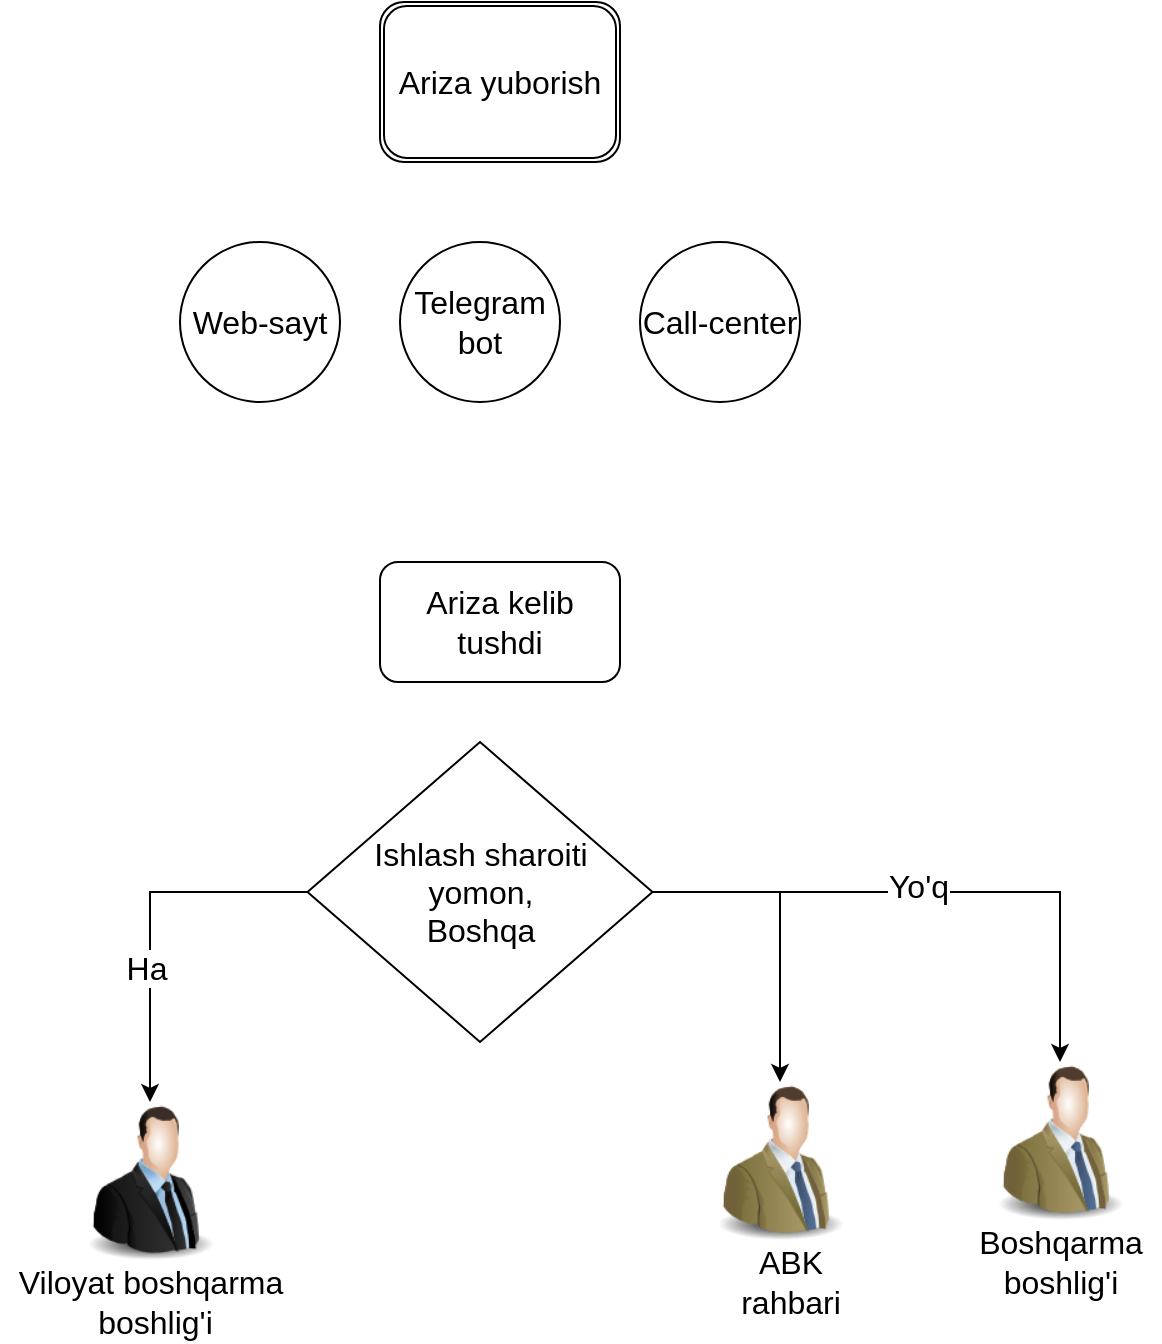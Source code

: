 <mxfile version="15.6.6" type="github">
  <diagram id="inNNHL4jC_mw0NiZv7Ve" name="Page-1">
    <mxGraphModel dx="2031" dy="1149" grid="1" gridSize="10" guides="1" tooltips="1" connect="1" arrows="1" fold="1" page="1" pageScale="1" pageWidth="850" pageHeight="1100" math="0" shadow="0">
      <root>
        <mxCell id="0" />
        <mxCell id="1" parent="0" />
        <mxCell id="mBkj3tF8xL0pVeo7LYhA-1" value="&lt;font style=&quot;font-size: 16px&quot;&gt;Ariza yuborish&lt;/font&gt;" style="shape=ext;double=1;rounded=1;whiteSpace=wrap;html=1;fillColor=default;strokeColor=default;fontColor=default;" vertex="1" parent="1">
          <mxGeometry x="320" y="40" width="120" height="80" as="geometry" />
        </mxCell>
        <mxCell id="mBkj3tF8xL0pVeo7LYhA-2" value="Call-center" style="ellipse;whiteSpace=wrap;html=1;aspect=fixed;fontSize=16;fontColor=default;strokeColor=default;fillColor=default;" vertex="1" parent="1">
          <mxGeometry x="450" y="160" width="80" height="80" as="geometry" />
        </mxCell>
        <mxCell id="mBkj3tF8xL0pVeo7LYhA-3" value="Telegram bot" style="ellipse;whiteSpace=wrap;html=1;aspect=fixed;fontSize=16;fontColor=default;strokeColor=default;fillColor=default;" vertex="1" parent="1">
          <mxGeometry x="330" y="160" width="80" height="80" as="geometry" />
        </mxCell>
        <mxCell id="mBkj3tF8xL0pVeo7LYhA-4" value="Web-sayt" style="ellipse;whiteSpace=wrap;html=1;aspect=fixed;fontSize=16;fontColor=default;strokeColor=default;fillColor=default;" vertex="1" parent="1">
          <mxGeometry x="220" y="160" width="80" height="80" as="geometry" />
        </mxCell>
        <mxCell id="mBkj3tF8xL0pVeo7LYhA-5" value="Ariza kelib tushdi" style="rounded=1;whiteSpace=wrap;html=1;fontSize=16;fontColor=default;strokeColor=default;fillColor=default;" vertex="1" parent="1">
          <mxGeometry x="320" y="320" width="120" height="60" as="geometry" />
        </mxCell>
        <mxCell id="mBkj3tF8xL0pVeo7LYhA-21" style="edgeStyle=orthogonalEdgeStyle;rounded=0;orthogonalLoop=1;jettySize=auto;html=1;fontSize=16;fontColor=default;" edge="1" parent="1" source="mBkj3tF8xL0pVeo7LYhA-6" target="mBkj3tF8xL0pVeo7LYhA-9">
          <mxGeometry relative="1" as="geometry" />
        </mxCell>
        <mxCell id="mBkj3tF8xL0pVeo7LYhA-22" style="edgeStyle=orthogonalEdgeStyle;rounded=0;orthogonalLoop=1;jettySize=auto;html=1;entryX=0.5;entryY=0;entryDx=0;entryDy=0;fontSize=16;fontColor=default;strokeColor=default;labelBackgroundColor=default;" edge="1" parent="1" source="mBkj3tF8xL0pVeo7LYhA-6" target="mBkj3tF8xL0pVeo7LYhA-14">
          <mxGeometry relative="1" as="geometry" />
        </mxCell>
        <mxCell id="mBkj3tF8xL0pVeo7LYhA-25" value="Yo&#39;q" style="edgeLabel;html=1;align=center;verticalAlign=middle;resizable=0;points=[];fontSize=16;fontColor=default;" vertex="1" connectable="0" parent="mBkj3tF8xL0pVeo7LYhA-22">
          <mxGeometry x="-0.081" y="3" relative="1" as="geometry">
            <mxPoint as="offset" />
          </mxGeometry>
        </mxCell>
        <mxCell id="mBkj3tF8xL0pVeo7LYhA-23" style="edgeStyle=orthogonalEdgeStyle;rounded=0;orthogonalLoop=1;jettySize=auto;html=1;fontSize=16;fontColor=default;strokeColor=default;labelBackgroundColor=default;" edge="1" parent="1" source="mBkj3tF8xL0pVeo7LYhA-6" target="mBkj3tF8xL0pVeo7LYhA-7">
          <mxGeometry relative="1" as="geometry" />
        </mxCell>
        <mxCell id="mBkj3tF8xL0pVeo7LYhA-24" value="Ha" style="edgeLabel;html=1;align=center;verticalAlign=middle;resizable=0;points=[];fontSize=16;fontColor=default;" vertex="1" connectable="0" parent="mBkj3tF8xL0pVeo7LYhA-23">
          <mxGeometry x="0.262" y="-2" relative="1" as="geometry">
            <mxPoint as="offset" />
          </mxGeometry>
        </mxCell>
        <mxCell id="mBkj3tF8xL0pVeo7LYhA-6" value="Ishlash sharoiti&lt;br&gt;yomon,&lt;br&gt;Boshqa" style="rhombus;whiteSpace=wrap;html=1;fontSize=16;fontColor=default;strokeColor=default;fillColor=default;" vertex="1" parent="1">
          <mxGeometry x="283.75" y="410" width="172.5" height="150" as="geometry" />
        </mxCell>
        <mxCell id="mBkj3tF8xL0pVeo7LYhA-19" value="" style="group;fontColor=default;" vertex="1" connectable="0" parent="1">
          <mxGeometry x="610" y="570" width="100" height="120" as="geometry" />
        </mxCell>
        <mxCell id="mBkj3tF8xL0pVeo7LYhA-14" value="" style="image;html=1;image=img/lib/clip_art/people/Suit_Man_Green_128x128.png;labelBackgroundColor=default;fontSize=16;fontColor=default;strokeColor=default;fillColor=default;" vertex="1" parent="mBkj3tF8xL0pVeo7LYhA-19">
          <mxGeometry x="10" width="80" height="80" as="geometry" />
        </mxCell>
        <mxCell id="mBkj3tF8xL0pVeo7LYhA-17" value="Boshqarma &lt;br&gt;boshlig&#39;i" style="text;html=1;align=center;verticalAlign=middle;resizable=0;points=[];autosize=1;strokeColor=none;fillColor=none;fontSize=16;fontColor=default;labelBackgroundColor=default;" vertex="1" parent="mBkj3tF8xL0pVeo7LYhA-19">
          <mxGeometry y="80" width="100" height="40" as="geometry" />
        </mxCell>
        <mxCell id="mBkj3tF8xL0pVeo7LYhA-20" value="" style="group;fontColor=default;" vertex="1" connectable="0" parent="1">
          <mxGeometry x="480" y="580" width="80" height="120" as="geometry" />
        </mxCell>
        <mxCell id="mBkj3tF8xL0pVeo7LYhA-9" value="" style="image;html=1;image=img/lib/clip_art/people/Suit_Man_Green_128x128.png;labelBackgroundColor=default;fontSize=16;fontColor=default;strokeColor=default;fillColor=default;" vertex="1" parent="mBkj3tF8xL0pVeo7LYhA-20">
          <mxGeometry width="80" height="80" as="geometry" />
        </mxCell>
        <mxCell id="mBkj3tF8xL0pVeo7LYhA-10" value="ABK &lt;br&gt;rahbari" style="text;html=1;align=center;verticalAlign=middle;resizable=0;points=[];autosize=1;strokeColor=none;fillColor=none;fontSize=16;fontColor=default;labelBackgroundColor=default;" vertex="1" parent="mBkj3tF8xL0pVeo7LYhA-20">
          <mxGeometry x="10" y="80" width="70" height="40" as="geometry" />
        </mxCell>
        <mxCell id="mBkj3tF8xL0pVeo7LYhA-26" value="" style="group;fontColor=default;" vertex="1" connectable="0" parent="1">
          <mxGeometry x="130" y="590" width="150" height="120" as="geometry" />
        </mxCell>
        <mxCell id="mBkj3tF8xL0pVeo7LYhA-7" value="" style="image;html=1;image=img/lib/clip_art/people/Suit_Man_128x128.png;fontSize=16;fontColor=default;strokeColor=default;fillColor=default;labelBackgroundColor=default;" vertex="1" parent="mBkj3tF8xL0pVeo7LYhA-26">
          <mxGeometry x="35" width="80" height="80" as="geometry" />
        </mxCell>
        <mxCell id="mBkj3tF8xL0pVeo7LYhA-8" value="Viloyat boshqarma&lt;br&gt;&amp;nbsp;boshlig&#39;i" style="text;html=1;align=center;verticalAlign=middle;resizable=0;points=[];autosize=1;strokeColor=none;fillColor=none;fontSize=16;fontColor=default;labelBackgroundColor=default;" vertex="1" parent="mBkj3tF8xL0pVeo7LYhA-26">
          <mxGeometry y="80" width="150" height="40" as="geometry" />
        </mxCell>
      </root>
    </mxGraphModel>
  </diagram>
</mxfile>
